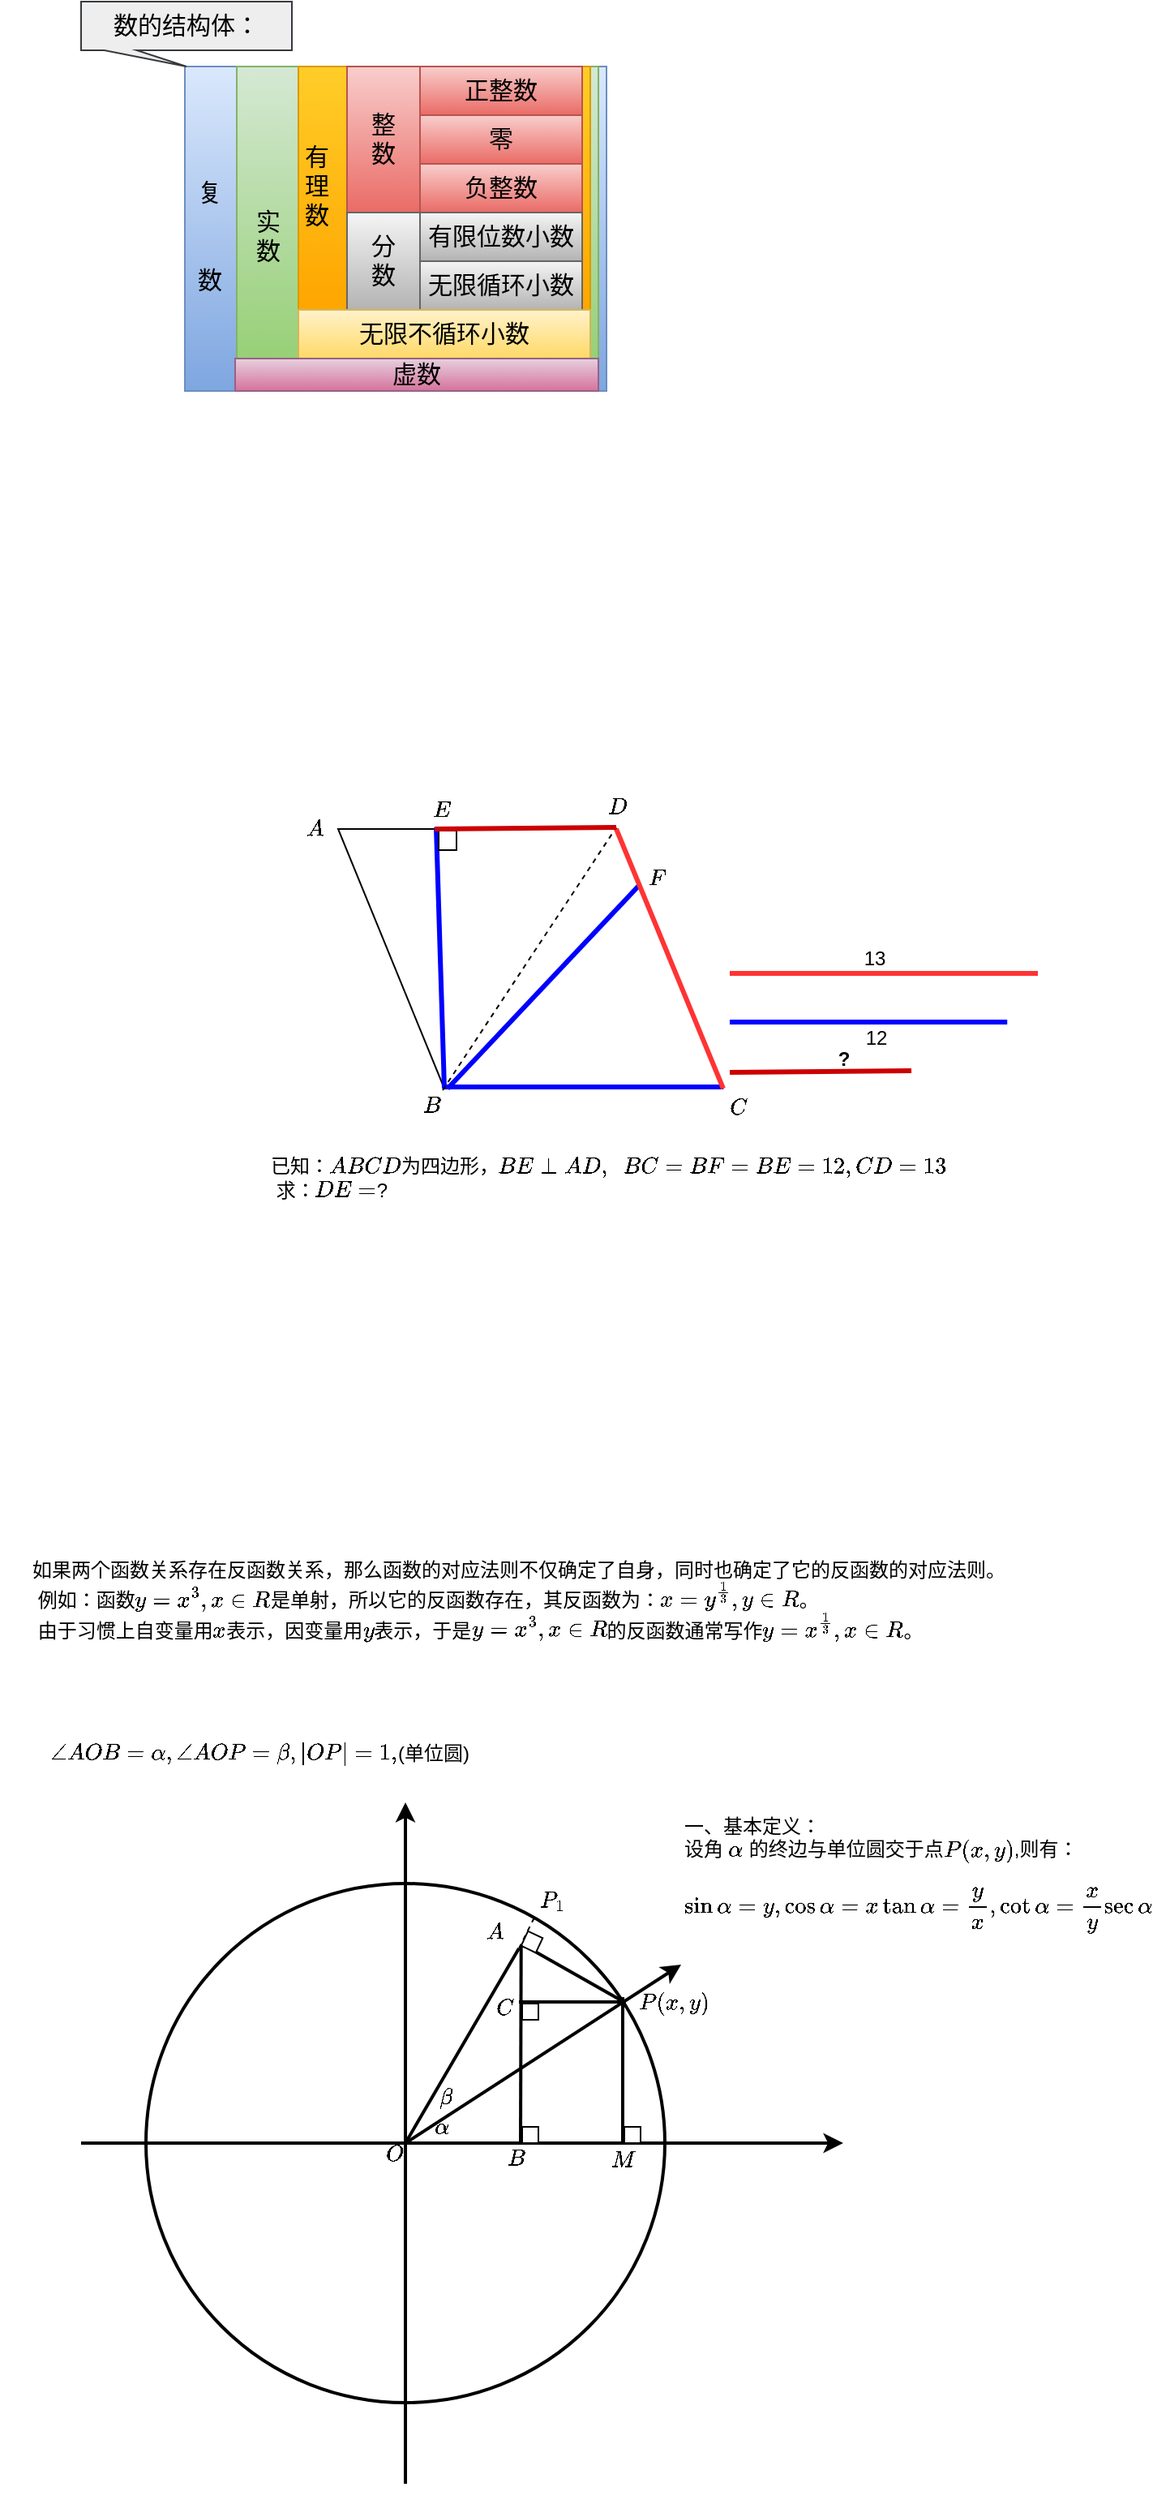 <mxfile version="15.7.3" type="github">
  <diagram id="D1NhMnVbxvzPtjnGz45q" name="第 1 页">
    <mxGraphModel dx="661" dy="1906" grid="1" gridSize="10" guides="1" tooltips="1" connect="1" arrows="1" fold="1" page="1" pageScale="1" pageWidth="827" pageHeight="1169" math="1" shadow="0">
      <root>
        <mxCell id="0" />
        <mxCell id="1" parent="0" />
        <mxCell id="arEP-9Fb-EKLccg9OAlE-1" value="" style="ellipse;whiteSpace=wrap;html=1;aspect=fixed;fillColor=none;strokeWidth=2;" parent="1" vertex="1">
          <mxGeometry x="120" y="80" width="320" height="320" as="geometry" />
        </mxCell>
        <mxCell id="arEP-9Fb-EKLccg9OAlE-2" value="" style="endArrow=classic;html=1;rounded=0;strokeWidth=2;" parent="1" edge="1">
          <mxGeometry width="50" height="50" relative="1" as="geometry">
            <mxPoint x="80" y="240" as="sourcePoint" />
            <mxPoint x="550" y="240" as="targetPoint" />
          </mxGeometry>
        </mxCell>
        <mxCell id="arEP-9Fb-EKLccg9OAlE-4" value="" style="endArrow=classic;html=1;rounded=0;strokeWidth=2;" parent="1" edge="1">
          <mxGeometry width="50" height="50" relative="1" as="geometry">
            <mxPoint x="280" y="240" as="sourcePoint" />
            <mxPoint x="450" y="130" as="targetPoint" />
          </mxGeometry>
        </mxCell>
        <mxCell id="arEP-9Fb-EKLccg9OAlE-5" value="$$\alpha$$" style="text;html=1;align=center;verticalAlign=middle;resizable=0;points=[];autosize=1;strokeColor=none;fillColor=none;" parent="1" vertex="1">
          <mxGeometry x="267" y="220" width="70" height="20" as="geometry" />
        </mxCell>
        <mxCell id="arEP-9Fb-EKLccg9OAlE-7" value="$$P(x,y)$$" style="text;html=1;align=center;verticalAlign=middle;resizable=0;points=[];autosize=1;strokeColor=none;fillColor=none;" parent="1" vertex="1">
          <mxGeometry x="410" y="144" width="70" height="20" as="geometry" />
        </mxCell>
        <mxCell id="arEP-9Fb-EKLccg9OAlE-8" value="" style="endArrow=none;html=1;strokeWidth=2;rounded=0;" parent="1" edge="1">
          <mxGeometry width="50" height="50" relative="1" as="geometry">
            <mxPoint x="414" y="240" as="sourcePoint" />
            <mxPoint x="414" y="150" as="targetPoint" />
          </mxGeometry>
        </mxCell>
        <mxCell id="arEP-9Fb-EKLccg9OAlE-10" value="一、基本定义：&lt;br&gt;设角 \(\alpha\) 的终边与单位圆交于点`P(x,y)`,则有：&lt;br&gt;$$\sin\alpha = y , \cos\alpha = x \\&lt;br&gt;\tan\alpha = \frac{y}{x} , \cot\alpha = \frac{x}{y} \\&lt;br&gt;\sec\alpha=\frac{1}{x} , \csc\alpha=\frac{1}{y}$$" style="text;html=1;align=left;verticalAlign=middle;resizable=0;points=[];autosize=1;strokeColor=none;fillColor=none;" parent="1" vertex="1">
          <mxGeometry x="450" y="40" width="290" height="80" as="geometry" />
        </mxCell>
        <mxCell id="arEP-9Fb-EKLccg9OAlE-11" value="" style="endArrow=none;html=1;rounded=0;dashed=1;entryX=0.25;entryY=1;entryDx=0;entryDy=0;entryPerimeter=0;" parent="1" target="arEP-9Fb-EKLccg9OAlE-14" edge="1">
          <mxGeometry width="50" height="50" relative="1" as="geometry">
            <mxPoint x="350" y="120" as="sourcePoint" />
            <mxPoint x="360" y="100" as="targetPoint" />
          </mxGeometry>
        </mxCell>
        <mxCell id="arEP-9Fb-EKLccg9OAlE-12" value="" style="endArrow=none;html=1;rounded=0;strokeWidth=2;" parent="1" edge="1">
          <mxGeometry width="50" height="50" relative="1" as="geometry">
            <mxPoint x="280" y="240" as="sourcePoint" />
            <mxPoint x="350" y="120" as="targetPoint" />
          </mxGeometry>
        </mxCell>
        <mxCell id="arEP-9Fb-EKLccg9OAlE-13" value="`A`" style="text;html=1;align=center;verticalAlign=middle;resizable=0;points=[];autosize=1;strokeColor=none;fillColor=none;" parent="1" vertex="1">
          <mxGeometry x="320" y="100" width="30" height="20" as="geometry" />
        </mxCell>
        <mxCell id="arEP-9Fb-EKLccg9OAlE-14" value="`P_1`" style="text;html=1;align=center;verticalAlign=middle;resizable=0;points=[];autosize=1;strokeColor=none;fillColor=none;" parent="1" vertex="1">
          <mxGeometry x="350" y="80" width="40" height="20" as="geometry" />
        </mxCell>
        <mxCell id="arEP-9Fb-EKLccg9OAlE-15" value="" style="endArrow=none;html=1;rounded=0;startArrow=none;strokeWidth=2;" parent="1" edge="1">
          <mxGeometry width="50" height="50" relative="1" as="geometry">
            <mxPoint x="353" y="118" as="sourcePoint" />
            <mxPoint x="413" y="152" as="targetPoint" />
          </mxGeometry>
        </mxCell>
        <mxCell id="arEP-9Fb-EKLccg9OAlE-16" value="" style="rounded=0;whiteSpace=wrap;html=1;align=left;rotation=25;" parent="1" vertex="1">
          <mxGeometry x="353" y="111" width="10" height="10" as="geometry" />
        </mxCell>
        <mxCell id="arEP-9Fb-EKLccg9OAlE-17" value="" style="endArrow=none;html=1;rounded=0;exitX=1.067;exitY=0.9;exitDx=0;exitDy=0;exitPerimeter=0;entryX=0.069;entryY=1.125;entryDx=0;entryDy=0;entryPerimeter=0;" parent="1" source="arEP-9Fb-EKLccg9OAlE-13" target="arEP-9Fb-EKLccg9OAlE-16" edge="1">
          <mxGeometry width="50" height="50" relative="1" as="geometry">
            <mxPoint x="352.01" y="118" as="sourcePoint" />
            <mxPoint x="410.01" y="150" as="targetPoint" />
          </mxGeometry>
        </mxCell>
        <mxCell id="arEP-9Fb-EKLccg9OAlE-18" value="" style="rounded=0;whiteSpace=wrap;html=1;align=left;" parent="1" vertex="1">
          <mxGeometry x="415" y="230" width="10" height="10" as="geometry" />
        </mxCell>
        <mxCell id="arEP-9Fb-EKLccg9OAlE-20" value="" style="endArrow=none;html=1;rounded=0;entryX=0;entryY=1;entryDx=0;entryDy=0;strokeWidth=2;" parent="1" target="arEP-9Fb-EKLccg9OAlE-16" edge="1">
          <mxGeometry width="50" height="50" relative="1" as="geometry">
            <mxPoint x="351" y="240" as="sourcePoint" />
            <mxPoint x="480" y="420" as="targetPoint" />
          </mxGeometry>
        </mxCell>
        <mxCell id="arEP-9Fb-EKLccg9OAlE-21" value="" style="rounded=0;whiteSpace=wrap;html=1;align=left;" parent="1" vertex="1">
          <mxGeometry x="352" y="230" width="10" height="10" as="geometry" />
        </mxCell>
        <mxCell id="arEP-9Fb-EKLccg9OAlE-23" value="" style="endArrow=none;html=1;rounded=0;strokeWidth=2;" parent="1" edge="1">
          <mxGeometry width="50" height="50" relative="1" as="geometry">
            <mxPoint x="350" y="153" as="sourcePoint" />
            <mxPoint x="416" y="153" as="targetPoint" />
          </mxGeometry>
        </mxCell>
        <mxCell id="arEP-9Fb-EKLccg9OAlE-24" value="" style="rounded=0;whiteSpace=wrap;html=1;align=left;" parent="1" vertex="1">
          <mxGeometry x="352" y="154" width="10" height="10" as="geometry" />
        </mxCell>
        <mxCell id="arEP-9Fb-EKLccg9OAlE-25" value="`B`" style="text;html=1;align=center;verticalAlign=middle;resizable=0;points=[];autosize=1;strokeColor=none;fillColor=none;" parent="1" vertex="1">
          <mxGeometry x="333" y="239" width="30" height="20" as="geometry" />
        </mxCell>
        <mxCell id="arEP-9Fb-EKLccg9OAlE-26" value="`M`" style="text;html=1;align=center;verticalAlign=middle;resizable=0;points=[];autosize=1;strokeColor=none;fillColor=none;" parent="1" vertex="1">
          <mxGeometry x="399" y="240" width="30" height="20" as="geometry" />
        </mxCell>
        <mxCell id="arEP-9Fb-EKLccg9OAlE-27" value="`C`" style="text;html=1;align=center;verticalAlign=middle;resizable=0;points=[];autosize=1;strokeColor=none;fillColor=none;" parent="1" vertex="1">
          <mxGeometry x="326" y="147" width="30" height="20" as="geometry" />
        </mxCell>
        <mxCell id="arEP-9Fb-EKLccg9OAlE-28" value="`O`" style="text;html=1;align=center;verticalAlign=middle;resizable=0;points=[];autosize=1;strokeColor=none;fillColor=none;" parent="1" vertex="1">
          <mxGeometry x="258" y="237" width="30" height="20" as="geometry" />
        </mxCell>
        <mxCell id="arEP-9Fb-EKLccg9OAlE-30" value="`\beta`" style="text;html=1;align=center;verticalAlign=middle;resizable=0;points=[];autosize=1;strokeColor=none;fillColor=none;" parent="1" vertex="1">
          <mxGeometry x="280" y="202" width="50" height="20" as="geometry" />
        </mxCell>
        <mxCell id="arEP-9Fb-EKLccg9OAlE-32" value="`\angleAOB = \alpha ,\angleAOP=\beta, |OP|=1,`(单位圆)" style="text;html=1;align=center;verticalAlign=middle;resizable=0;points=[];autosize=1;strokeColor=none;fillColor=none;" parent="1" vertex="1">
          <mxGeometry x="30" y="-10" width="320" height="20" as="geometry" />
        </mxCell>
        <mxCell id="arEP-9Fb-EKLccg9OAlE-33" value="" style="endArrow=classic;html=1;rounded=0;strokeWidth=2;" parent="1" edge="1">
          <mxGeometry width="50" height="50" relative="1" as="geometry">
            <mxPoint x="280" y="450" as="sourcePoint" />
            <mxPoint x="280" y="30" as="targetPoint" />
          </mxGeometry>
        </mxCell>
        <mxCell id="arEP-9Fb-EKLccg9OAlE-34" value="如果两个函数关系存在反函数关系，那么函数的对应法则不仅确定了自身，同时也确定了它的反函数的对应法则。&lt;br&gt;&lt;span style=&quot;white-space: pre&quot;&gt; &lt;/span&gt;例如：函数`y=x^3,x\inR`是单射，所以它的反函数存在，其反函数为：`x=y^\frac{1}{3},y\inR`。&lt;br&gt;&lt;span style=&quot;white-space: pre&quot;&gt; &lt;/span&gt;由于习惯上自变量用`x`表示，因变量用`y`表示，于是`y=x^3,x\inR`的反函数通常写作`y=x^\frac{1}{3},x\inR`。" style="text;html=1;align=left;verticalAlign=middle;resizable=0;points=[];autosize=1;strokeColor=none;fillColor=none;" parent="1" vertex="1">
          <mxGeometry x="48" y="-120" width="620" height="50" as="geometry" />
        </mxCell>
        <mxCell id="OvjoM19Wtx1JefM6DFq4-18" value="" style="group" vertex="1" connectable="0" parent="1">
          <mxGeometry x="80" y="-1080" width="324" height="240" as="geometry" />
        </mxCell>
        <mxCell id="OvjoM19Wtx1JefM6DFq4-19" value="" style="rounded=0;whiteSpace=wrap;html=1;sketch=0;hachureGap=4;pointerEvents=0;fontFamily=Architects Daughter;fontSource=https%3A%2F%2Ffonts.googleapis.com%2Fcss%3Ffamily%3DArchitects%2BDaughter;fontSize=15;fillColor=#dae8fc;gradientColor=#7ea6e0;strokeColor=#6c8ebf;" vertex="1" parent="OvjoM19Wtx1JefM6DFq4-18">
          <mxGeometry x="64" y="40" width="260" height="200" as="geometry" />
        </mxCell>
        <mxCell id="OvjoM19Wtx1JefM6DFq4-20" value="" style="rounded=0;whiteSpace=wrap;html=1;sketch=0;hachureGap=4;pointerEvents=0;fontFamily=Architects Daughter;fontSource=https%3A%2F%2Ffonts.googleapis.com%2Fcss%3Ffamily%3DArchitects%2BDaughter;fontSize=15;fillColor=#d5e8d4;gradientColor=#97d077;strokeColor=#82b366;" vertex="1" parent="OvjoM19Wtx1JefM6DFq4-18">
          <mxGeometry x="96" y="40" width="223" height="180" as="geometry" />
        </mxCell>
        <mxCell id="OvjoM19Wtx1JefM6DFq4-21" value="" style="rounded=0;whiteSpace=wrap;html=1;sketch=0;hachureGap=4;pointerEvents=0;fontFamily=Architects Daughter;fontSource=https%3A%2F%2Ffonts.googleapis.com%2Fcss%3Ffamily%3DArchitects%2BDaughter;fontSize=15;fillColor=#ffcd28;gradientColor=#ffa500;strokeColor=#d79b00;" vertex="1" parent="OvjoM19Wtx1JefM6DFq4-18">
          <mxGeometry x="134" y="40" width="180" height="150" as="geometry" />
        </mxCell>
        <mxCell id="OvjoM19Wtx1JefM6DFq4-22" value="&lt;span&gt;正整数&lt;/span&gt;" style="rounded=0;whiteSpace=wrap;html=1;sketch=0;hachureGap=4;pointerEvents=0;fontFamily=Architects Daughter;fontSource=https%3A%2F%2Ffonts.googleapis.com%2Fcss%3Ffamily%3DArchitects%2BDaughter;fontSize=15;fillColor=#f8cecc;gradientColor=#ea6b66;strokeColor=#b85450;" vertex="1" parent="OvjoM19Wtx1JefM6DFq4-18">
          <mxGeometry x="209" y="40" width="100" height="30" as="geometry" />
        </mxCell>
        <mxCell id="OvjoM19Wtx1JefM6DFq4-23" value="&lt;span&gt;零&lt;/span&gt;" style="rounded=0;whiteSpace=wrap;html=1;sketch=0;hachureGap=4;pointerEvents=0;fontFamily=Architects Daughter;fontSource=https%3A%2F%2Ffonts.googleapis.com%2Fcss%3Ffamily%3DArchitects%2BDaughter;fontSize=15;fillColor=#f8cecc;gradientColor=#ea6b66;strokeColor=#b85450;" vertex="1" parent="OvjoM19Wtx1JefM6DFq4-18">
          <mxGeometry x="209" y="70" width="100" height="30" as="geometry" />
        </mxCell>
        <mxCell id="OvjoM19Wtx1JefM6DFq4-24" value="&lt;span&gt;负整数&lt;/span&gt;" style="rounded=0;whiteSpace=wrap;html=1;sketch=0;hachureGap=4;pointerEvents=0;fontFamily=Architects Daughter;fontSource=https%3A%2F%2Ffonts.googleapis.com%2Fcss%3Ffamily%3DArchitects%2BDaughter;fontSize=15;fillColor=#f8cecc;gradientColor=#ea6b66;strokeColor=#b85450;" vertex="1" parent="OvjoM19Wtx1JefM6DFq4-18">
          <mxGeometry x="209" y="100" width="100" height="30" as="geometry" />
        </mxCell>
        <mxCell id="OvjoM19Wtx1JefM6DFq4-25" value="整&lt;br&gt;数" style="rounded=0;whiteSpace=wrap;html=1;sketch=0;hachureGap=4;pointerEvents=0;fontFamily=Architects Daughter;fontSource=https%3A%2F%2Ffonts.googleapis.com%2Fcss%3Ffamily%3DArchitects%2BDaughter;fontSize=15;fillColor=#f8cecc;gradientColor=#ea6b66;strokeColor=#b85450;" vertex="1" parent="OvjoM19Wtx1JefM6DFq4-18">
          <mxGeometry x="164" y="40" width="45" height="90" as="geometry" />
        </mxCell>
        <mxCell id="OvjoM19Wtx1JefM6DFq4-26" value="&lt;span&gt;有限位数小数&lt;/span&gt;" style="rounded=0;whiteSpace=wrap;html=1;sketch=0;hachureGap=4;pointerEvents=0;fontFamily=Architects Daughter;fontSource=https%3A%2F%2Ffonts.googleapis.com%2Fcss%3Ffamily%3DArchitects%2BDaughter;fontSize=15;fillColor=#f5f5f5;gradientColor=#b3b3b3;strokeColor=#666666;" vertex="1" parent="OvjoM19Wtx1JefM6DFq4-18">
          <mxGeometry x="209" y="130" width="100" height="30" as="geometry" />
        </mxCell>
        <mxCell id="OvjoM19Wtx1JefM6DFq4-27" value="&lt;span&gt;无限循环小数&lt;/span&gt;" style="rounded=0;whiteSpace=wrap;html=1;sketch=0;hachureGap=4;pointerEvents=0;fontFamily=Architects Daughter;fontSource=https%3A%2F%2Ffonts.googleapis.com%2Fcss%3Ffamily%3DArchitects%2BDaughter;fontSize=15;fillColor=#f5f5f5;gradientColor=#b3b3b3;strokeColor=#666666;" vertex="1" parent="OvjoM19Wtx1JefM6DFq4-18">
          <mxGeometry x="209" y="160" width="100" height="30" as="geometry" />
        </mxCell>
        <mxCell id="OvjoM19Wtx1JefM6DFq4-28" value="分&lt;br&gt;数" style="rounded=0;whiteSpace=wrap;html=1;sketch=0;hachureGap=4;pointerEvents=0;fontFamily=Architects Daughter;fontSource=https%3A%2F%2Ffonts.googleapis.com%2Fcss%3Ffamily%3DArchitects%2BDaughter;fontSize=15;fillColor=#f5f5f5;gradientColor=#b3b3b3;strokeColor=#666666;" vertex="1" parent="OvjoM19Wtx1JefM6DFq4-18">
          <mxGeometry x="164" y="130" width="45" height="60" as="geometry" />
        </mxCell>
        <mxCell id="OvjoM19Wtx1JefM6DFq4-29" value="无限不循环小数" style="rounded=0;whiteSpace=wrap;html=1;sketch=0;hachureGap=4;pointerEvents=0;fontFamily=Architects Daughter;fontSource=https%3A%2F%2Ffonts.googleapis.com%2Fcss%3Ffamily%3DArchitects%2BDaughter;fontSize=15;fillColor=#fff2cc;gradientColor=#ffd966;strokeColor=#d6b656;" vertex="1" parent="OvjoM19Wtx1JefM6DFq4-18">
          <mxGeometry x="134" y="190" width="180" height="30" as="geometry" />
        </mxCell>
        <mxCell id="OvjoM19Wtx1JefM6DFq4-30" value="&lt;span&gt;有&lt;/span&gt;&lt;br&gt;&lt;span&gt;理&lt;/span&gt;&lt;br&gt;&lt;span&gt;数&lt;/span&gt;" style="text;html=1;align=center;verticalAlign=middle;resizable=0;points=[];autosize=1;strokeColor=none;fillColor=none;sketch=0;hachureGap=4;pointerEvents=0;fontFamily=Architects Daughter;fontSource=https%3A%2F%2Ffonts.googleapis.com%2Fcss%3Ffamily%3DArchitects%2BDaughter;fontSize=15;" vertex="1" parent="OvjoM19Wtx1JefM6DFq4-18">
          <mxGeometry x="130" y="84" width="30" height="60" as="geometry" />
        </mxCell>
        <mxCell id="OvjoM19Wtx1JefM6DFq4-31" value="实&lt;br&gt;数" style="text;html=1;align=center;verticalAlign=middle;resizable=0;points=[];autosize=1;strokeColor=none;fillColor=none;sketch=0;hachureGap=4;pointerEvents=0;fontFamily=Architects Daughter;fontSource=https%3A%2F%2Ffonts.googleapis.com%2Fcss%3Ffamily%3DArchitects%2BDaughter;fontSize=15;" vertex="1" parent="OvjoM19Wtx1JefM6DFq4-18">
          <mxGeometry x="100" y="125" width="30" height="40" as="geometry" />
        </mxCell>
        <mxCell id="OvjoM19Wtx1JefM6DFq4-32" value="虚数" style="rounded=0;whiteSpace=wrap;html=1;sketch=0;hachureGap=4;pointerEvents=0;fontFamily=Architects Daughter;fontSource=https%3A%2F%2Ffonts.googleapis.com%2Fcss%3Ffamily%3DArchitects%2BDaughter;fontSize=15;fillColor=#e6d0de;gradientColor=#d5739d;strokeColor=#996185;" vertex="1" parent="OvjoM19Wtx1JefM6DFq4-18">
          <mxGeometry x="95" y="220" width="224" height="20" as="geometry" />
        </mxCell>
        <mxCell id="OvjoM19Wtx1JefM6DFq4-33" value="复&lt;br&gt;&lt;br&gt;&lt;br&gt;数" style="text;html=1;align=center;verticalAlign=middle;resizable=0;points=[];autosize=1;strokeColor=none;fillColor=none;sketch=0;hachureGap=4;pointerEvents=0;fontFamily=Architects Daughter;fontSource=https%3A%2F%2Ffonts.googleapis.com%2Fcss%3Ffamily%3DArchitects%2BDaughter;fontSize=15;" vertex="1" parent="OvjoM19Wtx1JefM6DFq4-18">
          <mxGeometry x="64" y="105" width="30" height="80" as="geometry" />
        </mxCell>
        <mxCell id="OvjoM19Wtx1JefM6DFq4-34" value="数的结构体：" style="shape=callout;whiteSpace=wrap;html=1;perimeter=calloutPerimeter;sketch=0;hachureGap=4;pointerEvents=0;fontFamily=Architects Daughter;fontSource=https%3A%2F%2Ffonts.googleapis.com%2Fcss%3Ffamily%3DArchitects%2BDaughter;fontSize=15;base=20;position2=0.5;size=10;position=0.11;fillColor=#eeeeee;strokeColor=#36393d;" vertex="1" parent="OvjoM19Wtx1JefM6DFq4-18">
          <mxGeometry width="130" height="40" as="geometry" />
        </mxCell>
        <mxCell id="OvjoM19Wtx1JefM6DFq4-35" value="" style="shape=parallelogram;perimeter=parallelogramPerimeter;whiteSpace=wrap;html=1;fixedSize=1;flipH=1;size=65.5;" vertex="1" parent="1">
          <mxGeometry x="238.5" y="-570" width="237" height="160" as="geometry" />
        </mxCell>
        <mxCell id="OvjoM19Wtx1JefM6DFq4-36" value="" style="endArrow=none;html=1;rounded=0;entryX=0.846;entryY=-0.006;entryDx=0;entryDy=0;entryPerimeter=0;strokeColor=#0000FF;strokeWidth=3;" edge="1" parent="1">
          <mxGeometry width="50" height="50" relative="1" as="geometry">
            <mxPoint x="304" y="-410" as="sourcePoint" />
            <mxPoint x="298.998" y="-570.96" as="targetPoint" />
          </mxGeometry>
        </mxCell>
        <mxCell id="OvjoM19Wtx1JefM6DFq4-37" value="" style="endArrow=none;html=1;rounded=0;entryX=1;entryY=0;entryDx=0;entryDy=0;strokeColor=#0000FF;strokeWidth=3;" edge="1" parent="1" target="OvjoM19Wtx1JefM6DFq4-35">
          <mxGeometry width="50" height="50" relative="1" as="geometry">
            <mxPoint x="306" y="-410" as="sourcePoint" />
            <mxPoint x="300" y="-570" as="targetPoint" />
          </mxGeometry>
        </mxCell>
        <mxCell id="OvjoM19Wtx1JefM6DFq4-38" value="`A`" style="text;html=1;align=center;verticalAlign=middle;resizable=0;points=[];autosize=1;strokeColor=none;fillColor=none;" vertex="1" parent="1">
          <mxGeometry x="208.5" y="-580" width="30" height="20" as="geometry" />
        </mxCell>
        <mxCell id="OvjoM19Wtx1JefM6DFq4-39" value="`B`" style="text;html=1;align=center;verticalAlign=middle;resizable=0;points=[];autosize=1;strokeColor=none;fillColor=none;" vertex="1" parent="1">
          <mxGeometry x="280.5" y="-410" width="30" height="20" as="geometry" />
        </mxCell>
        <mxCell id="OvjoM19Wtx1JefM6DFq4-40" value="`C`" style="text;html=1;align=center;verticalAlign=middle;resizable=0;points=[];autosize=1;strokeColor=none;fillColor=none;" vertex="1" parent="1">
          <mxGeometry x="470" y="-408" width="30" height="20" as="geometry" />
        </mxCell>
        <mxCell id="OvjoM19Wtx1JefM6DFq4-41" value="`E`" style="text;html=1;align=center;verticalAlign=middle;resizable=0;points=[];autosize=1;strokeColor=none;fillColor=none;" vertex="1" parent="1">
          <mxGeometry x="287" y="-592" width="30" height="20" as="geometry" />
        </mxCell>
        <mxCell id="OvjoM19Wtx1JefM6DFq4-42" value="`D`" style="text;html=1;align=center;verticalAlign=middle;resizable=0;points=[];autosize=1;strokeColor=none;fillColor=none;" vertex="1" parent="1">
          <mxGeometry x="395" y="-594" width="30" height="20" as="geometry" />
        </mxCell>
        <mxCell id="OvjoM19Wtx1JefM6DFq4-43" value="`F`" style="text;html=1;align=center;verticalAlign=middle;resizable=0;points=[];autosize=1;strokeColor=none;fillColor=none;" vertex="1" parent="1">
          <mxGeometry x="420" y="-550" width="30" height="20" as="geometry" />
        </mxCell>
        <mxCell id="OvjoM19Wtx1JefM6DFq4-44" value="已知：`ABCD`为四边形，`BE\bot AD,&amp;nbsp;&amp;nbsp;&lt;br&gt;BC=BF=BE=12 , CD=13`&lt;span style=&quot;white-space: pre&quot;&gt;	&lt;/span&gt;&lt;span style=&quot;white-space: pre&quot;&gt;	&lt;/span&gt;&lt;span style=&quot;white-space: pre&quot;&gt;	&lt;/span&gt;&lt;br&gt;&amp;nbsp;求：`DE=`?" style="text;html=1;align=left;verticalAlign=middle;resizable=0;points=[];autosize=1;strokeColor=none;fillColor=none;" vertex="1" parent="1">
          <mxGeometry x="195" y="-380" width="230" height="50" as="geometry" />
        </mxCell>
        <mxCell id="OvjoM19Wtx1JefM6DFq4-45" value="" style="endArrow=none;dashed=1;html=1;rounded=0;entryX=0.289;entryY=-0.012;entryDx=0;entryDy=0;entryPerimeter=0;" edge="1" parent="1">
          <mxGeometry width="50" height="50" relative="1" as="geometry">
            <mxPoint x="303" y="-409" as="sourcePoint" />
            <mxPoint x="410.007" y="-570.92" as="targetPoint" />
          </mxGeometry>
        </mxCell>
        <mxCell id="OvjoM19Wtx1JefM6DFq4-46" value="" style="rounded=0;whiteSpace=wrap;html=1;align=left;" vertex="1" parent="1">
          <mxGeometry x="300.5" y="-569" width="11" height="12" as="geometry" />
        </mxCell>
        <mxCell id="OvjoM19Wtx1JefM6DFq4-47" value="" style="endArrow=none;html=1;rounded=0;strokeColor=#0000FF;exitX=0.703;exitY=1.006;exitDx=0;exitDy=0;exitPerimeter=0;strokeWidth=3;" edge="1" parent="1">
          <mxGeometry width="50" height="50" relative="1" as="geometry">
            <mxPoint x="304.889" y="-411.04" as="sourcePoint" />
            <mxPoint x="476" y="-411" as="targetPoint" />
          </mxGeometry>
        </mxCell>
        <mxCell id="OvjoM19Wtx1JefM6DFq4-48" value="" style="endArrow=none;html=1;rounded=0;strokeColor=#FF3333;strokeWidth=3;" edge="1" parent="1">
          <mxGeometry width="50" height="50" relative="1" as="geometry">
            <mxPoint x="476" y="-410" as="sourcePoint" />
            <mxPoint x="410" y="-570" as="targetPoint" />
          </mxGeometry>
        </mxCell>
        <mxCell id="OvjoM19Wtx1JefM6DFq4-50" value="" style="endArrow=none;html=1;rounded=0;strokeColor=#0000FF;exitX=0.703;exitY=1.006;exitDx=0;exitDy=0;exitPerimeter=0;strokeWidth=3;" edge="1" parent="1">
          <mxGeometry width="50" height="50" relative="1" as="geometry">
            <mxPoint x="479.999" y="-451" as="sourcePoint" />
            <mxPoint x="651.11" y="-450.96" as="targetPoint" />
          </mxGeometry>
        </mxCell>
        <mxCell id="OvjoM19Wtx1JefM6DFq4-51" value="" style="endArrow=none;html=1;rounded=0;strokeColor=#FF3333;strokeWidth=3;" edge="1" parent="1">
          <mxGeometry width="50" height="50" relative="1" as="geometry">
            <mxPoint x="670" y="-481" as="sourcePoint" />
            <mxPoint x="480" y="-481" as="targetPoint" />
          </mxGeometry>
        </mxCell>
        <mxCell id="OvjoM19Wtx1JefM6DFq4-53" value="13" style="text;html=1;align=center;verticalAlign=middle;resizable=0;points=[];autosize=1;strokeColor=none;fillColor=none;" vertex="1" parent="1">
          <mxGeometry x="554" y="-500" width="30" height="20" as="geometry" />
        </mxCell>
        <mxCell id="OvjoM19Wtx1JefM6DFq4-54" value="12" style="text;html=1;align=center;verticalAlign=middle;resizable=0;points=[];autosize=1;strokeColor=none;fillColor=none;" vertex="1" parent="1">
          <mxGeometry x="555" y="-451" width="30" height="20" as="geometry" />
        </mxCell>
        <mxCell id="OvjoM19Wtx1JefM6DFq4-55" value="" style="endArrow=none;html=1;rounded=0;strokeColor=#CC0000;strokeWidth=3;entryX=0.567;entryY=1.2;entryDx=0;entryDy=0;entryPerimeter=0;exitX=0.433;exitY=1.15;exitDx=0;exitDy=0;exitPerimeter=0;" edge="1" parent="1">
          <mxGeometry width="50" height="50" relative="1" as="geometry">
            <mxPoint x="297.99" y="-570" as="sourcePoint" />
            <mxPoint x="410.01" y="-571" as="targetPoint" />
          </mxGeometry>
        </mxCell>
        <mxCell id="OvjoM19Wtx1JefM6DFq4-56" value="" style="endArrow=none;html=1;rounded=0;strokeColor=#CC0000;strokeWidth=3;entryX=0.567;entryY=1.2;entryDx=0;entryDy=0;entryPerimeter=0;exitX=0.433;exitY=1.15;exitDx=0;exitDy=0;exitPerimeter=0;" edge="1" parent="1">
          <mxGeometry width="50" height="50" relative="1" as="geometry">
            <mxPoint x="480" y="-420" as="sourcePoint" />
            <mxPoint x="592.02" y="-421" as="targetPoint" />
          </mxGeometry>
        </mxCell>
        <mxCell id="OvjoM19Wtx1JefM6DFq4-57" value="&lt;b&gt;?&lt;/b&gt;" style="text;html=1;align=center;verticalAlign=middle;resizable=0;points=[];autosize=1;strokeColor=none;fillColor=none;" vertex="1" parent="1">
          <mxGeometry x="540" y="-438" width="20" height="20" as="geometry" />
        </mxCell>
      </root>
    </mxGraphModel>
  </diagram>
</mxfile>
